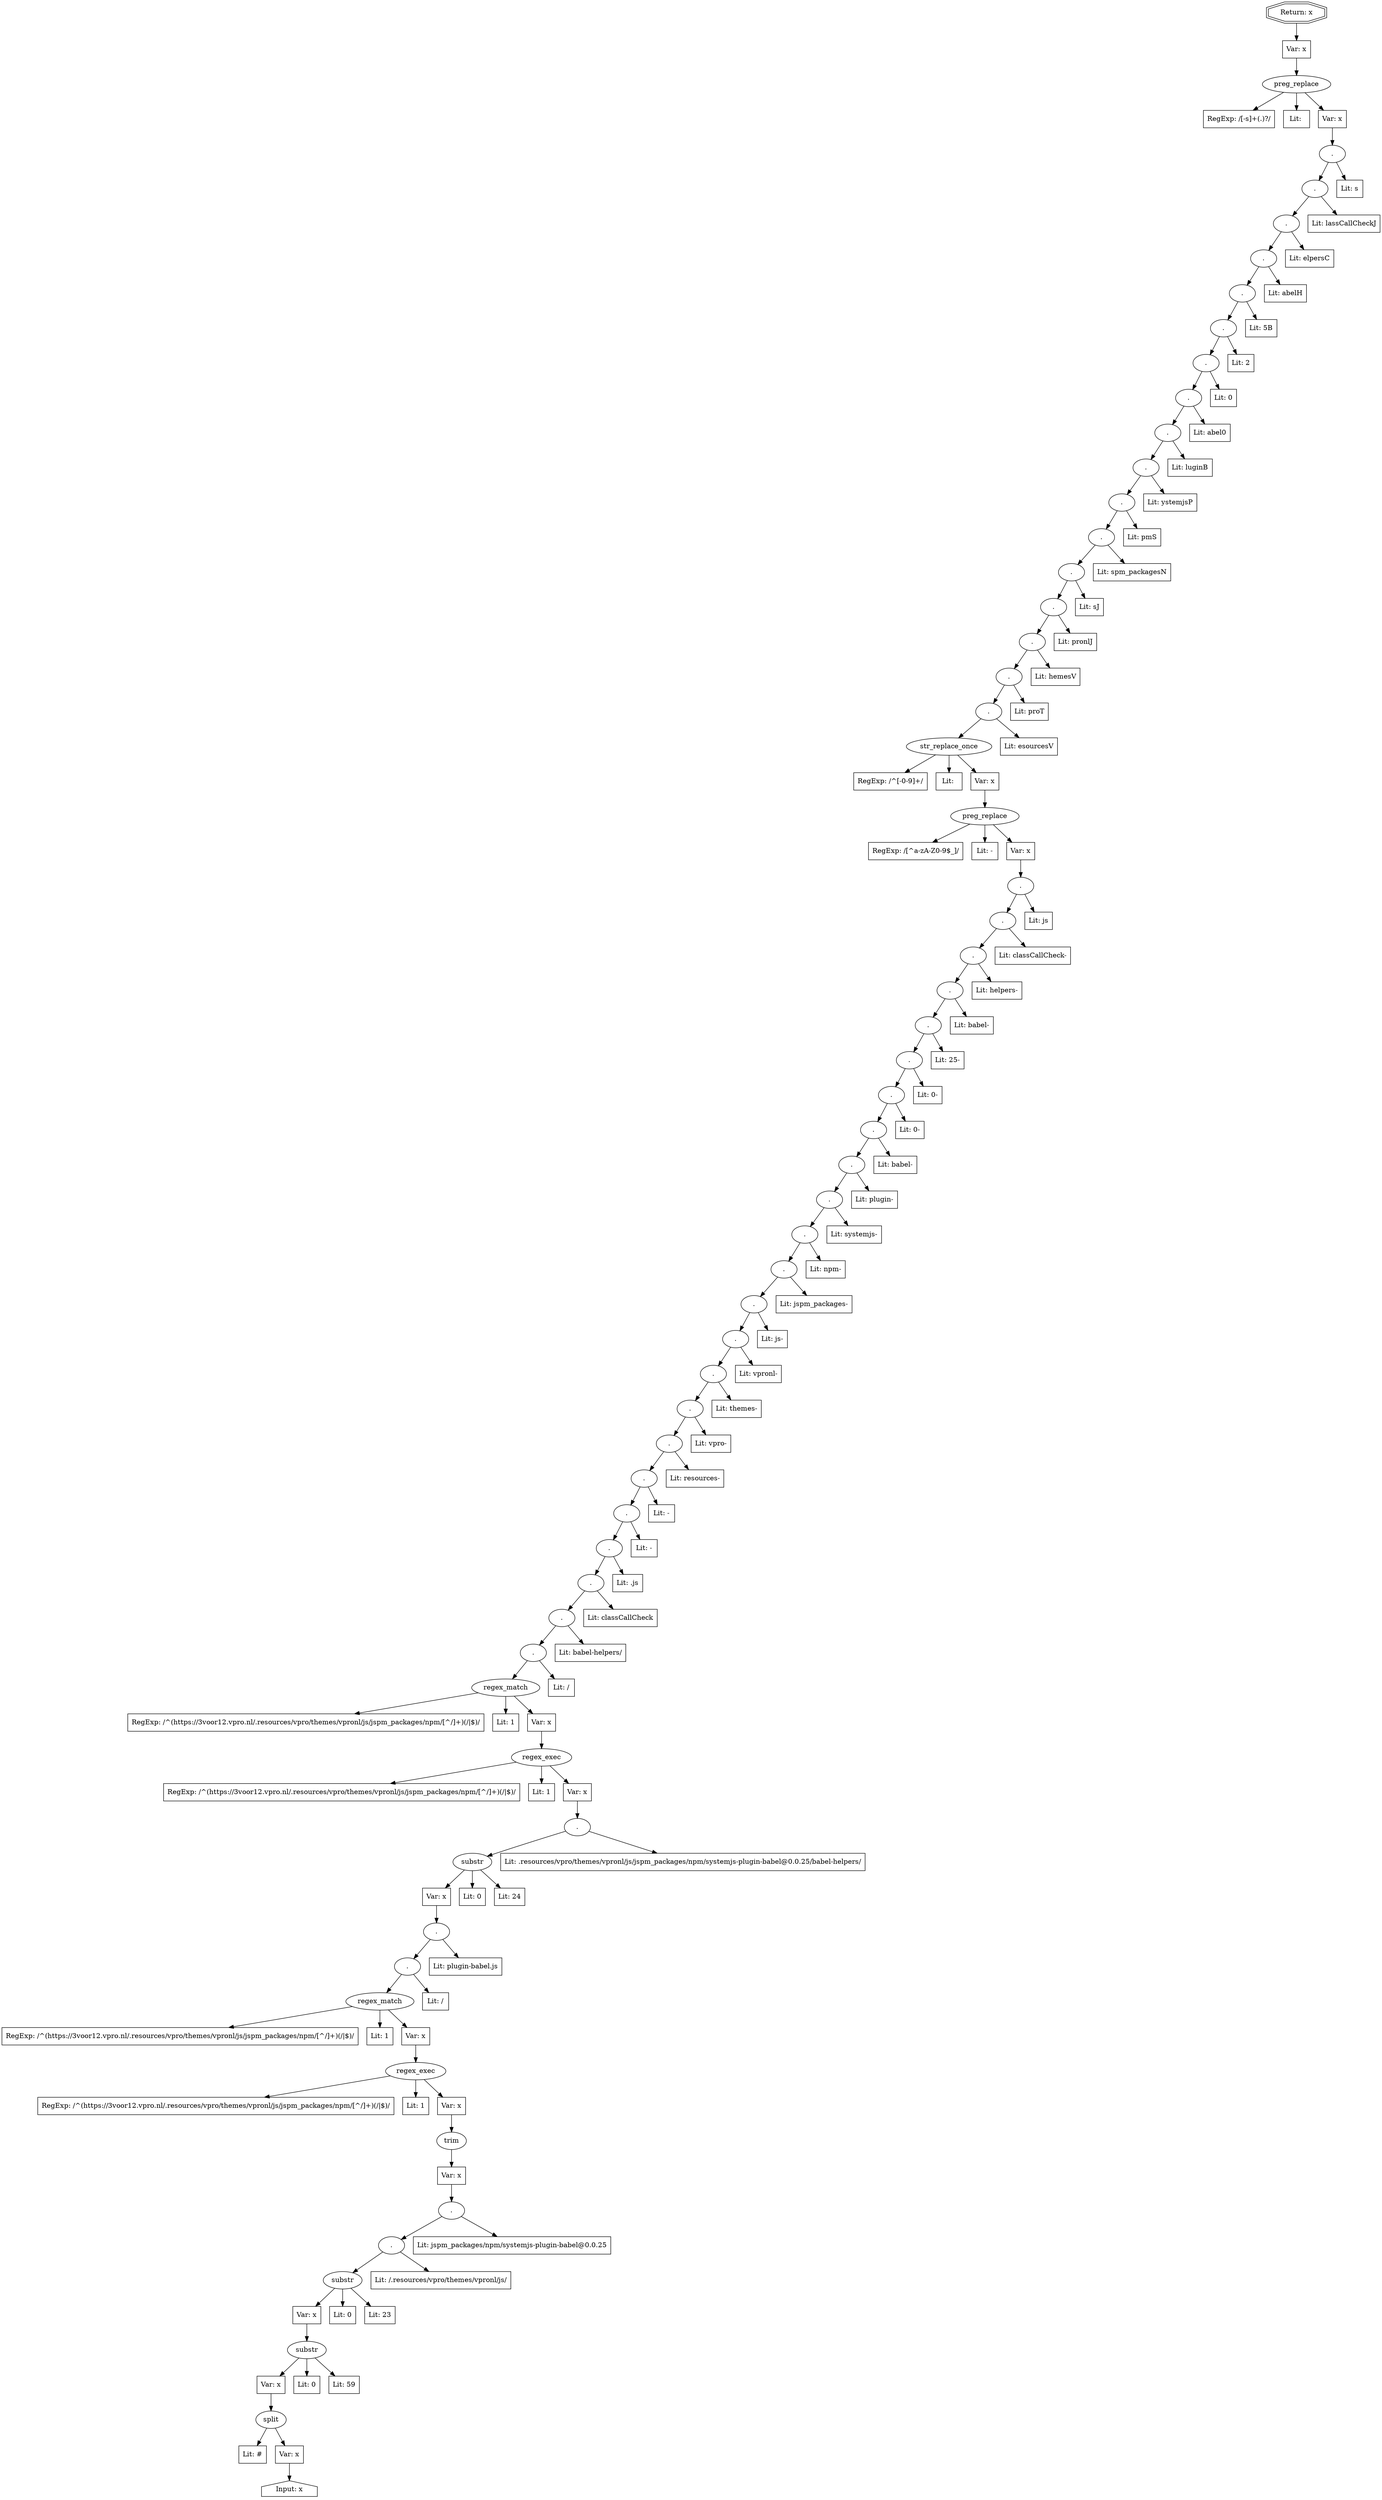 // Finding: 074ee979-2bdf-4e1b-ad3b-f837fe66b0d4
// Finding.url: https://3voor12.example59.com/artikelen/overzicht/2021/gearmaand/Muzikanten-over-hun-meest-dierbare-instrument.html#|taintfoxLog('47cf4ab472cc4838835eb9cc6fe5ffc2')//
// Finding.parentloc: https://3voor12.example59.com/artikelen/overzicht/2021/gearmaand/Muzikanten-over-hun-meest-dierbare-instrument.html#|taintfoxLog('47cf4ab472cc4838835eb9cc6fe5ffc2')//
// Finding.domain: 3voor12.example59.com
// Finding.base_domain: example59.com
// Finding.source: document.baseURI
// Finding.sink: eval
// Sanitizer.score: 27
// Sanitizer.name: i
// Sanitizer.location: https://3voor12.example59.com/.resources/vpro/themes/vpronl/js/jspm_packages/system.js line 4 > eval - i:1:653940
// Finding.begin: 473
// Finding.end: 479
// Finding.original_uuid: b38e818c-6f00-42e6-94c1-f1f54e27c605
// Finding.TwentyFiveMillionFlowsId: 1369830437
// Finding.script: https://3voor12.example59.com/.resources/vpro/themes/vpronl/js/jspm_packages/system.js
// Finding.line: 4
// Exploit.uuid: 47cf4ab4-72cc-4838-835e-b9cc6fe5ffc2
// Exploit.success: false
// Exploit.status: validated
// Exploit.method: C
// Exploit.type: js
// Exploit.token: ExpressionStatement
// Exploit.content: undefined
// Exploit.quote_type: None
// Exploit.tag: None
// Exploit.break_out: |
// Exploit.break_in: //
// Exploit.payload: |taintfoxLog(1)//
// Exploit.begin_taint_url: 0
// Exploit.end_taint_url: 23
// Exploit.replace_begin_url: 109
// Exploit.replace_end_url: 109
// Exploit.replace_begin_param: 424
// Exploit.replace_end_param: 424
// Issues.LargestEncodeAttrStringChain: 0
// Issues.LargestTextFragmentEncodeChainLength: 0
// Issues.HasApproximation: true
// Issues.HasMissingImplementation: false
// Issues.HasInfiniteRegexWithFunctionReplacer: true
// Issues.MergedSplitAndJoins: false
// Issues.HasUrlInRhsOfReplace: false
// Issues.HasUrlInLhsOfReplace: false
// Issues.HasCookieValueInLhsOfreplace: false
// Issues.HasCookieValueInRhsOfreplace: false
// Issues.HasCookieValueInMatchPattern: false
// Issues.HasCookieValueInExecPattern: false
// Issues.RemovedLRConcats: true
// Issues.RemovedReplaceArtifacts: false
// Issues.HasUrlInMatchPattern: false
// Issues.HasUrlInExecPattern: false
// Issues.RemovedNOPreplaces: false
// Issues.Known_sanitizer: false
// DepGraph.hash: -68434057
// DepGraph.sanitizer_hash: 354777670
// Removed LR concats 
// Removed LR concats 
// Removed LR concats 
// Removed LR concats 
// Removed LR concats 
// Removed LR concats 
// Removed LR concats 
// Non Finite Regex with function on rhs:  replace([-\s]+(.)?/g: 1, s: 0, u: 0, m: 0, i: 0 [escapes( : 1, -: 1), function_rhs: true], 'function(a,b){return b?b.toUpperCase():""}') - Left hand side has to be a range 
// Approximated Implementation for:  replace([-\s]+(.)?/g: 1, s: 0, u: 0, m: 0, i: 0 [escapes( : 1, -: 1), function_rhs: true], 'function(a,b){return b?b.toUpperCase():""}') - Left hand side has to be a range 
digraph cfg {
n0 [shape=house, label="Input: x"];
n1 [shape=ellipse, label="split"];
n2 [shape=box, label="Lit: #"];
n3 [shape=box, label="Var: x"];
n4 [shape=ellipse, label="substr"];
n5 [shape=box, label="Var: x"];
n6 [shape=box, label="Lit: 0"];
n7 [shape=box, label="Lit: 59"];
n8 [shape=ellipse, label="substr"];
n9 [shape=box, label="Var: x"];
n10 [shape=box, label="Lit: 0"];
n11 [shape=box, label="Lit: 23"];
n12 [shape=ellipse, label="."];
n13 [shape=box, label="Lit: /.resources/vpro/themes/vpronl/js/"];
n14 [shape=ellipse, label="."];
n15 [shape=box, label="Lit: jspm_packages/npm/systemjs-plugin-babel@0.0.25"];
n16 [shape=ellipse, label="trim"];
n17 [shape=box, label="Var: x"];
n18 [shape=ellipse, label="regex_exec"];
n19 [shape=box, label="RegExp: /^(https:\/\/3voor12\.vpro\.nl\/\.resources\/vpro\/themes\/vpronl\/js\/jspm_packages\/npm\/[^\/]+)(\/|$)/"];
n20 [shape=box, label="Lit: 1"];
n21 [shape=box, label="Var: x"];
n22 [shape=ellipse, label="regex_match"];
n23 [shape=box, label="RegExp: /^(https:\/\/3voor12\.vpro\.nl\/\.resources\/vpro\/themes\/vpronl\/js\/jspm_packages\/npm\/[^\/]+)(\/|$)/"];
n24 [shape=box, label="Lit: 1"];
n25 [shape=box, label="Var: x"];
n26 [shape=ellipse, label="."];
n27 [shape=box, label="Lit: /"];
n28 [shape=ellipse, label="."];
n29 [shape=box, label="Lit: plugin-babel.js"];
n30 [shape=ellipse, label="substr"];
n31 [shape=box, label="Var: x"];
n32 [shape=box, label="Lit: 0"];
n33 [shape=box, label="Lit: 24"];
n34 [shape=ellipse, label="."];
n35 [shape=box, label="Lit: .resources/vpro/themes/vpronl/js/jspm_packages/npm/systemjs-plugin-babel@0.0.25/babel-helpers/"];
n36 [shape=ellipse, label="regex_exec"];
n37 [shape=box, label="RegExp: /^(https:\/\/3voor12\.vpro\.nl\/\.resources\/vpro\/themes\/vpronl\/js\/jspm_packages\/npm\/[^\/]+)(\/|$)/"];
n38 [shape=box, label="Lit: 1"];
n39 [shape=box, label="Var: x"];
n40 [shape=ellipse, label="regex_match"];
n41 [shape=box, label="RegExp: /^(https:\/\/3voor12\.vpro\.nl\/\.resources\/vpro\/themes\/vpronl\/js\/jspm_packages\/npm\/[^\/]+)(\/|$)/"];
n42 [shape=box, label="Lit: 1"];
n43 [shape=box, label="Var: x"];
n44 [shape=ellipse, label="."];
n45 [shape=box, label="Lit: /"];
n46 [shape=ellipse, label="."];
n47 [shape=box, label="Lit: babel-helpers/"];
n48 [shape=ellipse, label="."];
n49 [shape=box, label="Lit: classCallCheck"];
n50 [shape=ellipse, label="."];
n51 [shape=box, label="Lit: .js"];
n52 [shape=ellipse, label="."];
n53 [shape=box, label="Lit: -"];
n54 [shape=ellipse, label="."];
n55 [shape=box, label="Lit: -"];
n56 [shape=ellipse, label="."];
n57 [shape=box, label="Lit: resources-"];
n58 [shape=ellipse, label="."];
n59 [shape=box, label="Lit: vpro-"];
n60 [shape=ellipse, label="."];
n61 [shape=box, label="Lit: themes-"];
n62 [shape=ellipse, label="."];
n63 [shape=box, label="Lit: vpronl-"];
n64 [shape=ellipse, label="."];
n65 [shape=box, label="Lit: js-"];
n66 [shape=ellipse, label="."];
n67 [shape=box, label="Lit: jspm_packages-"];
n68 [shape=ellipse, label="."];
n69 [shape=box, label="Lit: npm-"];
n70 [shape=ellipse, label="."];
n71 [shape=box, label="Lit: systemjs-"];
n72 [shape=ellipse, label="."];
n73 [shape=box, label="Lit: plugin-"];
n74 [shape=ellipse, label="."];
n75 [shape=box, label="Lit: babel-"];
n76 [shape=ellipse, label="."];
n77 [shape=box, label="Lit: 0-"];
n78 [shape=ellipse, label="."];
n79 [shape=box, label="Lit: 0-"];
n80 [shape=ellipse, label="."];
n81 [shape=box, label="Lit: 25-"];
n82 [shape=ellipse, label="."];
n83 [shape=box, label="Lit: babel-"];
n84 [shape=ellipse, label="."];
n85 [shape=box, label="Lit: helpers-"];
n86 [shape=ellipse, label="."];
n87 [shape=box, label="Lit: classCallCheck-"];
n88 [shape=ellipse, label="."];
n89 [shape=box, label="Lit: js"];
n90 [shape=ellipse, label="preg_replace"];
n91 [shape=box, label="RegExp: /[^a-zA-Z0-9$_]/"];
n92 [shape=box, label="Lit: -"];
n93 [shape=box, label="Var: x"];
n94 [shape=ellipse, label="str_replace_once"];
n95 [shape=box, label="RegExp: /^[-0-9]+/"];
n96 [shape=box, label="Lit: "];
n97 [shape=box, label="Var: x"];
n98 [shape=ellipse, label="."];
n99 [shape=box, label="Lit: esourcesV"];
n100 [shape=ellipse, label="."];
n101 [shape=box, label="Lit: proT"];
n102 [shape=ellipse, label="."];
n103 [shape=box, label="Lit: hemesV"];
n104 [shape=ellipse, label="."];
n105 [shape=box, label="Lit: pronlJ"];
n106 [shape=ellipse, label="."];
n107 [shape=box, label="Lit: sJ"];
n108 [shape=ellipse, label="."];
n109 [shape=box, label="Lit: spm_packagesN"];
n110 [shape=ellipse, label="."];
n111 [shape=box, label="Lit: pmS"];
n112 [shape=ellipse, label="."];
n113 [shape=box, label="Lit: ystemjsP"];
n114 [shape=ellipse, label="."];
n115 [shape=box, label="Lit: luginB"];
n116 [shape=ellipse, label="."];
n117 [shape=box, label="Lit: abel0"];
n118 [shape=ellipse, label="."];
n119 [shape=box, label="Lit: 0"];
n120 [shape=ellipse, label="."];
n121 [shape=box, label="Lit: 2"];
n122 [shape=ellipse, label="."];
n123 [shape=box, label="Lit: 5B"];
n124 [shape=ellipse, label="."];
n125 [shape=box, label="Lit: abelH"];
n126 [shape=ellipse, label="."];
n127 [shape=box, label="Lit: elpersC"];
n128 [shape=ellipse, label="."];
n129 [shape=box, label="Lit: lassCallCheckJ"];
n130 [shape=ellipse, label="."];
n131 [shape=box, label="Lit: s"];
n132 [shape=ellipse, label="preg_replace"];
n133 [shape=box, label="RegExp: /[-\s]+(.)?/"];
n134 [shape=box, label="Lit: "];
n135 [shape=box, label="Var: x"];
n136 [shape=box, label="Var: x"];
n137 [shape=doubleoctagon, label="Return: x"];
n3 -> n0;
n1 -> n2;
n1 -> n3;
n5 -> n1;
n4 -> n5;
n4 -> n6;
n4 -> n7;
n9 -> n4;
n8 -> n9;
n8 -> n10;
n8 -> n11;
n12 -> n8;
n12 -> n13;
n14 -> n12;
n14 -> n15;
n17 -> n14;
n16 -> n17;
n21 -> n16;
n18 -> n19;
n18 -> n20;
n18 -> n21;
n25 -> n18;
n22 -> n23;
n22 -> n24;
n22 -> n25;
n26 -> n22;
n26 -> n27;
n28 -> n26;
n28 -> n29;
n31 -> n28;
n30 -> n31;
n30 -> n32;
n30 -> n33;
n34 -> n30;
n34 -> n35;
n39 -> n34;
n36 -> n37;
n36 -> n38;
n36 -> n39;
n43 -> n36;
n40 -> n41;
n40 -> n42;
n40 -> n43;
n44 -> n40;
n44 -> n45;
n46 -> n44;
n46 -> n47;
n48 -> n46;
n48 -> n49;
n50 -> n48;
n50 -> n51;
n52 -> n50;
n52 -> n53;
n54 -> n52;
n54 -> n55;
n56 -> n54;
n56 -> n57;
n58 -> n56;
n58 -> n59;
n60 -> n58;
n60 -> n61;
n62 -> n60;
n62 -> n63;
n64 -> n62;
n64 -> n65;
n66 -> n64;
n66 -> n67;
n68 -> n66;
n68 -> n69;
n70 -> n68;
n70 -> n71;
n72 -> n70;
n72 -> n73;
n74 -> n72;
n74 -> n75;
n76 -> n74;
n76 -> n77;
n78 -> n76;
n78 -> n79;
n80 -> n78;
n80 -> n81;
n82 -> n80;
n82 -> n83;
n84 -> n82;
n84 -> n85;
n86 -> n84;
n86 -> n87;
n88 -> n86;
n88 -> n89;
n93 -> n88;
n90 -> n91;
n90 -> n92;
n90 -> n93;
n97 -> n90;
n94 -> n95;
n94 -> n96;
n94 -> n97;
n98 -> n94;
n98 -> n99;
n100 -> n98;
n100 -> n101;
n102 -> n100;
n102 -> n103;
n104 -> n102;
n104 -> n105;
n106 -> n104;
n106 -> n107;
n108 -> n106;
n108 -> n109;
n110 -> n108;
n110 -> n111;
n112 -> n110;
n112 -> n113;
n114 -> n112;
n114 -> n115;
n116 -> n114;
n116 -> n117;
n118 -> n116;
n118 -> n119;
n120 -> n118;
n120 -> n121;
n122 -> n120;
n122 -> n123;
n124 -> n122;
n124 -> n125;
n126 -> n124;
n126 -> n127;
n128 -> n126;
n128 -> n129;
n130 -> n128;
n130 -> n131;
n135 -> n130;
n132 -> n133;
n132 -> n134;
n132 -> n135;
n136 -> n132;
n137 -> n136;
}